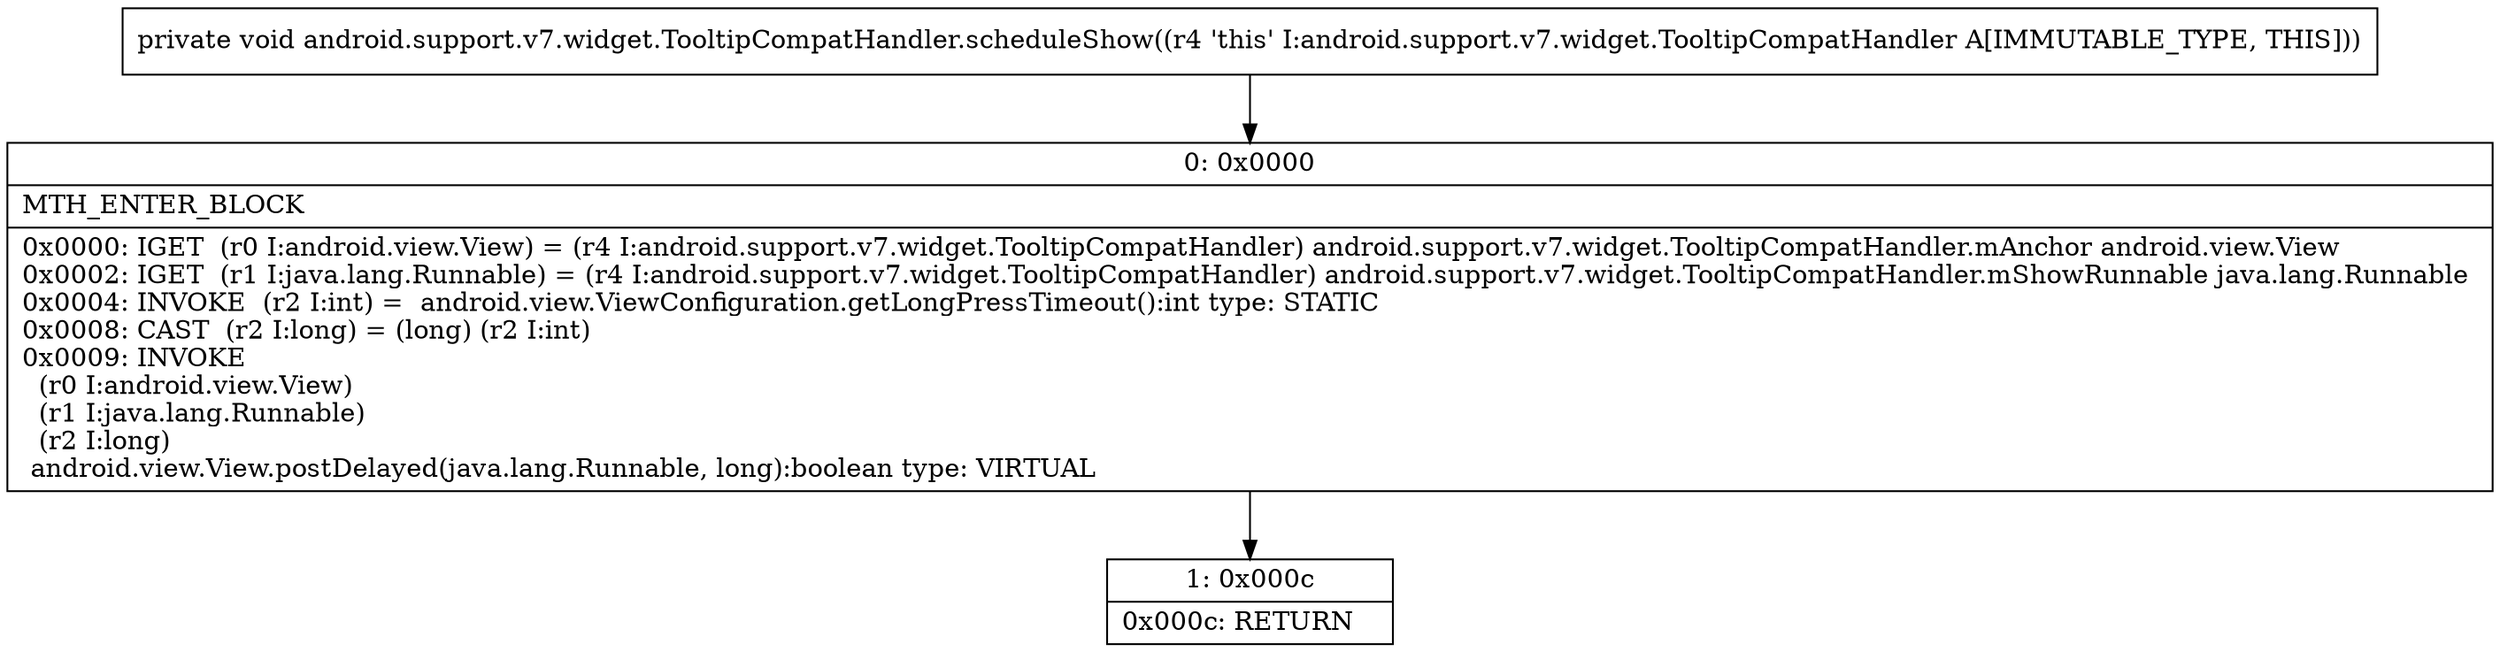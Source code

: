 digraph "CFG forandroid.support.v7.widget.TooltipCompatHandler.scheduleShow()V" {
Node_0 [shape=record,label="{0\:\ 0x0000|MTH_ENTER_BLOCK\l|0x0000: IGET  (r0 I:android.view.View) = (r4 I:android.support.v7.widget.TooltipCompatHandler) android.support.v7.widget.TooltipCompatHandler.mAnchor android.view.View \l0x0002: IGET  (r1 I:java.lang.Runnable) = (r4 I:android.support.v7.widget.TooltipCompatHandler) android.support.v7.widget.TooltipCompatHandler.mShowRunnable java.lang.Runnable \l0x0004: INVOKE  (r2 I:int) =  android.view.ViewConfiguration.getLongPressTimeout():int type: STATIC \l0x0008: CAST  (r2 I:long) = (long) (r2 I:int) \l0x0009: INVOKE  \l  (r0 I:android.view.View)\l  (r1 I:java.lang.Runnable)\l  (r2 I:long)\l android.view.View.postDelayed(java.lang.Runnable, long):boolean type: VIRTUAL \l}"];
Node_1 [shape=record,label="{1\:\ 0x000c|0x000c: RETURN   \l}"];
MethodNode[shape=record,label="{private void android.support.v7.widget.TooltipCompatHandler.scheduleShow((r4 'this' I:android.support.v7.widget.TooltipCompatHandler A[IMMUTABLE_TYPE, THIS])) }"];
MethodNode -> Node_0;
Node_0 -> Node_1;
}

